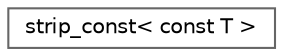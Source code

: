 digraph "类继承关系图"
{
 // LATEX_PDF_SIZE
  bgcolor="transparent";
  edge [fontname=Helvetica,fontsize=10,labelfontname=Helvetica,labelfontsize=10];
  node [fontname=Helvetica,fontsize=10,shape=box,height=0.2,width=0.4];
  rankdir="LR";
  Node0 [id="Node000000",label="strip_const\< const T \>",height=0.2,width=0.4,color="grey40", fillcolor="white", style="filled",URL="$structstrip__const_3_01const_01_t_01_4.html",tooltip=" "];
}
